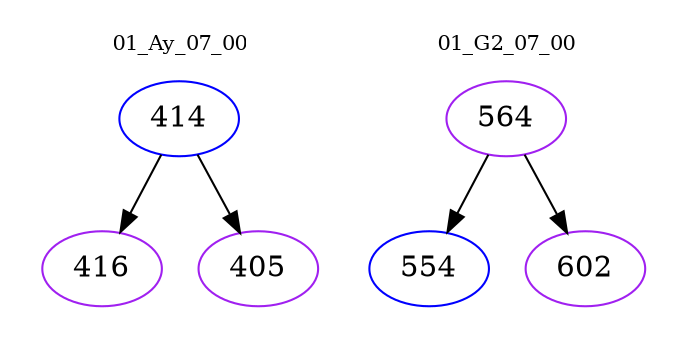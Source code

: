 digraph{
subgraph cluster_0 {
color = white
label = "01_Ay_07_00";
fontsize=10;
T0_414 [label="414", color="blue"]
T0_414 -> T0_416 [color="black"]
T0_416 [label="416", color="purple"]
T0_414 -> T0_405 [color="black"]
T0_405 [label="405", color="purple"]
}
subgraph cluster_1 {
color = white
label = "01_G2_07_00";
fontsize=10;
T1_564 [label="564", color="purple"]
T1_564 -> T1_554 [color="black"]
T1_554 [label="554", color="blue"]
T1_564 -> T1_602 [color="black"]
T1_602 [label="602", color="purple"]
}
}
